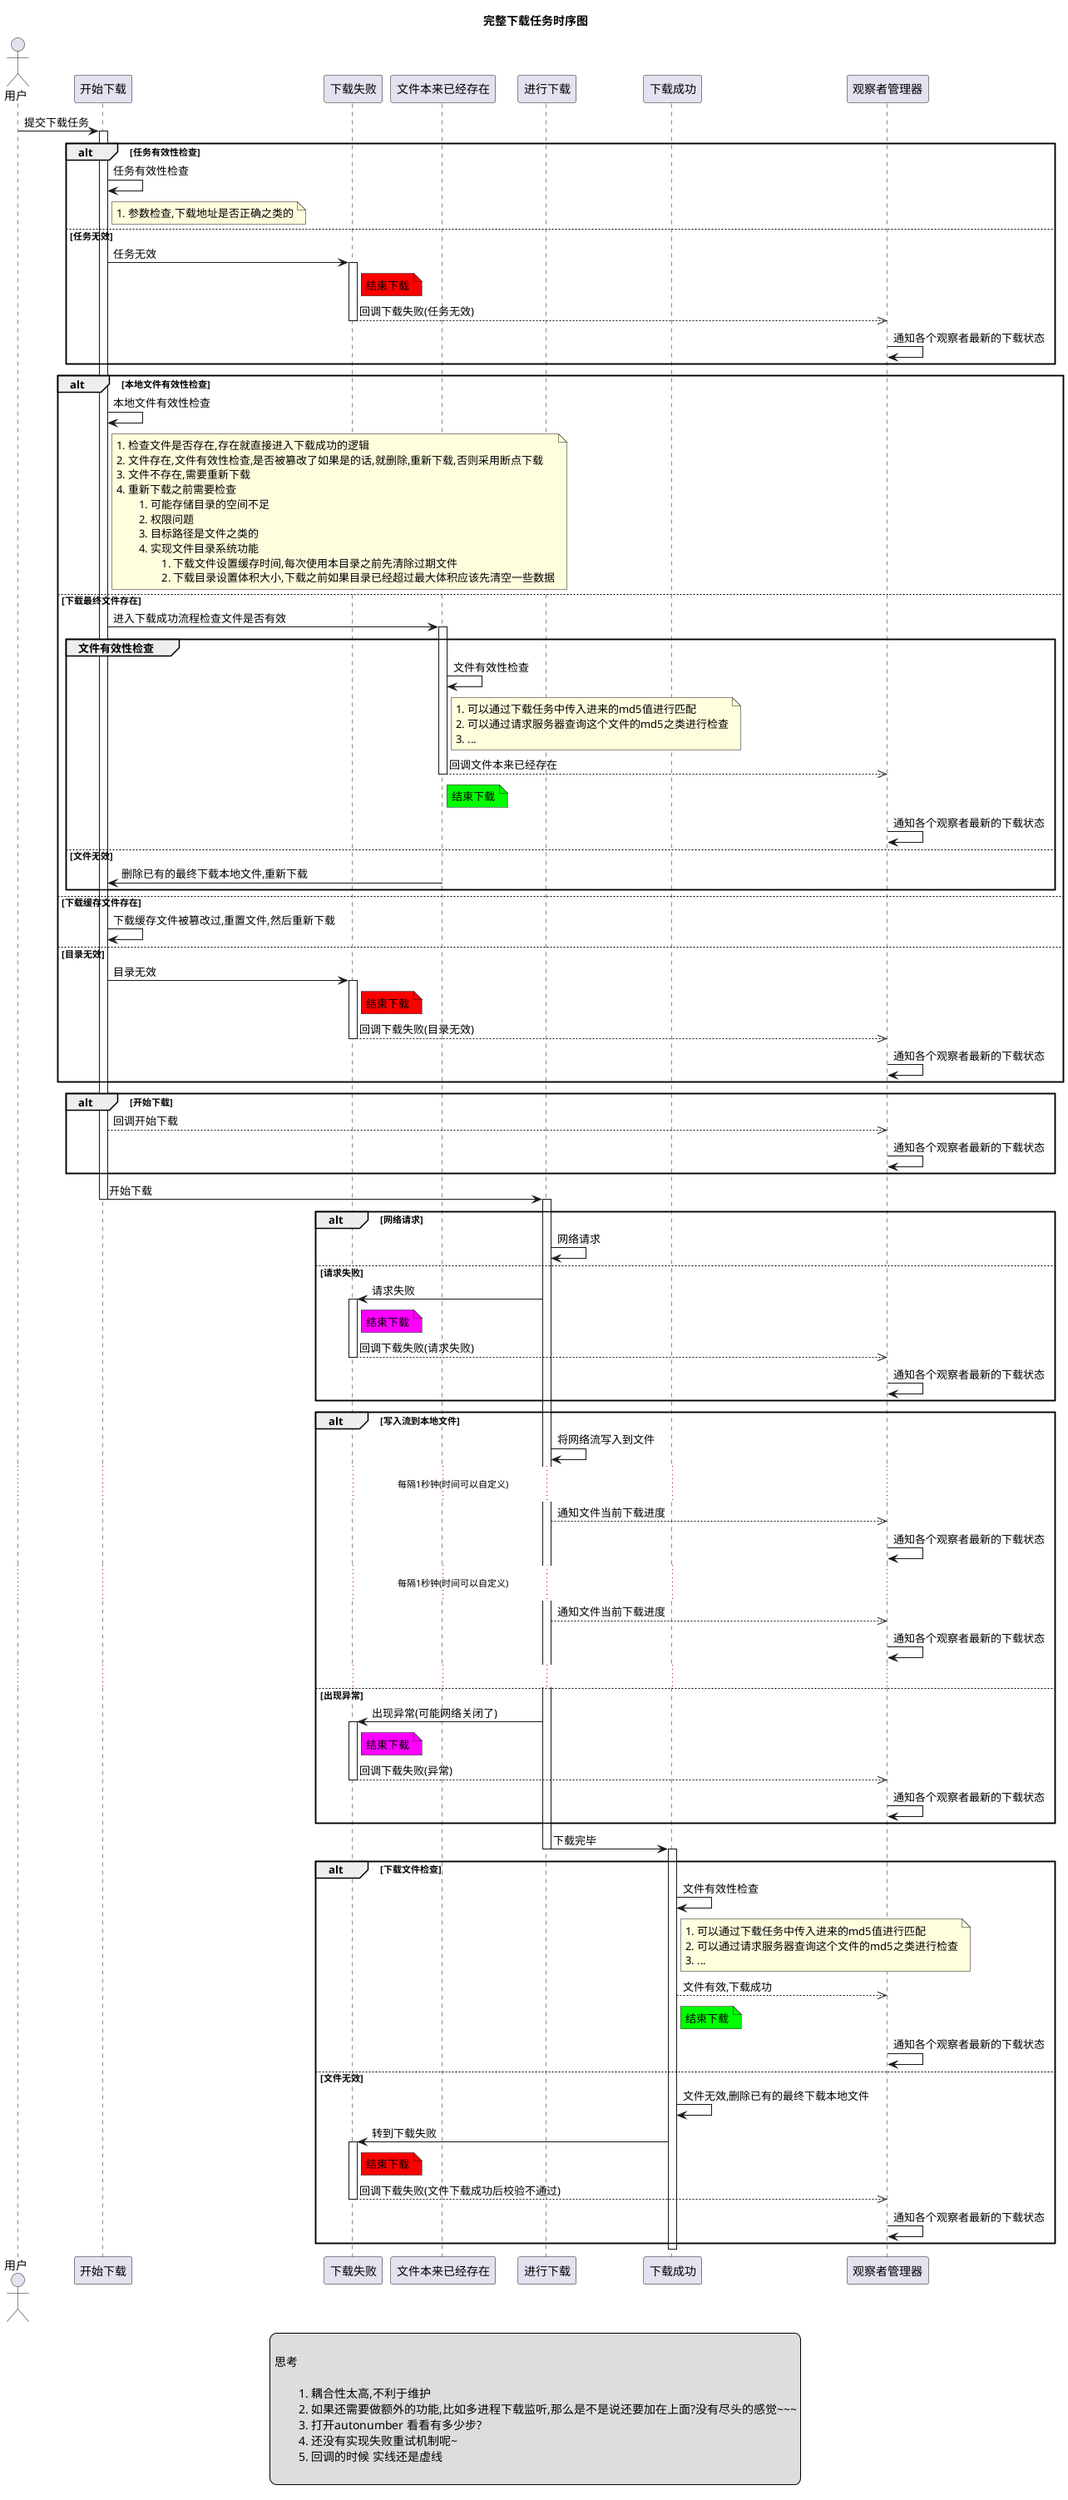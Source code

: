 @startuml

title 完整下载任务时序图

'autonumber

actor 用户
'control 下载停止
用户 -> 开始下载: 提交下载任务

activate 开始下载

	alt 任务有效性检查
		开始下载 -> 开始下载: 任务有效性检查
		note right of 开始下载
			1. 参数检查,下载地址是否正确之类的
		end note
	else 任务无效
		开始下载 -> 下载失败: 任务无效
		activate 下载失败
		note right of 下载失败 #ff0000
            结束下载
        end note
		下载失败 -->> 观察者管理器: 回调下载失败(任务无效)
		deactivate 下载失败
		观察者管理器 -> 观察者管理器: 通知各个观察者最新的下载状态
	end

	alt 本地文件有效性检查
		开始下载 -> 开始下载: 本地文件有效性检查
		note right of 开始下载
			1. 检查文件是否存在,存在就直接进入下载成功的逻辑
			2. 文件存在,文件有效性检查,是否被篡改了如果是的话,就删除,重新下载,否则采用断点下载
			3. 文件不存在,需要重新下载
			4. 重新下载之前需要检查
				1. 可能存储目录的空间不足
				2. 权限问题
				3. 目标路径是文件之类的
				4. 实现文件目录系统功能
					1. 下载文件设置缓存时间,每次使用本目录之前先清除过期文件
					2. 下载目录设置体积大小,下载之前如果目录已经超过最大体积应该先清空一些数据
		end note
	else 下载最终文件存在
		开始下载 -> 文件本来已经存在: 进入下载成功流程检查文件是否有效
		group 文件有效性检查
			activate 文件本来已经存在
			文件本来已经存在 -> 文件本来已经存在: 文件有效性检查
			note right of 文件本来已经存在
				1. 可以通过下载任务中传入进来的md5值进行匹配
				2. 可以通过请求服务器查询这个文件的md5之类进行检查
				3. ...
			end note
			文件本来已经存在 -->> 观察者管理器: 回调文件本来已经存在
			note right of 文件本来已经存在 #00ff00
	                结束下载
	            end note
            deactivate 文件本来已经存在
            观察者管理器 -> 观察者管理器: 通知各个观察者最新的下载状态
		else 文件无效
			文件本来已经存在 -> 开始下载: 删除已有的最终下载本地文件,重新下载
		end



	else 下载缓存文件存在
		开始下载 -> 开始下载: 下载缓存文件被篡改过,重置文件,然后重新下载

	else 目录无效
		开始下载 -> 下载失败: 目录无效
		activate 下载失败
		note right of 下载失败 #ff0000
            结束下载
        end note
		下载失败 -->> 观察者管理器: 回调下载失败(目录无效)
		deactivate 下载失败
		观察者管理器 -> 观察者管理器: 通知各个观察者最新的下载状态
	end

	alt 开始下载
		开始下载 -->> 观察者管理器: 回调开始下载
		观察者管理器 -> 观察者管理器: 通知各个观察者最新的下载状态
	end

	开始下载 -> 进行下载: 开始下载
deactivate 开始下载

activate 进行下载



	alt 网络请求
		进行下载 -> 进行下载: 网络请求
	else 请求失败
		进行下载 -> 下载失败: 请求失败
		activate 下载失败
		note right of 下载失败 #ff00ff
            结束下载
        end note
		下载失败 -->> 观察者管理器: 回调下载失败(请求失败)
		deactivate 下载失败
		观察者管理器 -> 观察者管理器: 通知各个观察者最新的下载状态
	end

	alt 写入流到本地文件
		进行下载 -> 进行下载: 将网络流写入到文件
		...每隔1秒钟(时间可以自定义)...
		进行下载 -->> 观察者管理器: 通知文件当前下载进度
		观察者管理器 -> 观察者管理器: 通知各个观察者最新的下载状态
		...每隔1秒钟(时间可以自定义)...
		进行下载 -->> 观察者管理器: 通知文件当前下载进度
		观察者管理器 -> 观察者管理器: 通知各个观察者最新的下载状态
		...
	else 出现异常
		进行下载 -> 下载失败: 出现异常(可能网络关闭了)
		activate 下载失败
		note right of 下载失败 #ff00ff
            结束下载
        end note
		下载失败 -->> 观察者管理器: 回调下载失败(异常)
        deactivate 下载失败
        观察者管理器 -> 观察者管理器: 通知各个观察者最新的下载状态
	end

	进行下载 -> 下载成功: 下载完毕

deactivate 进行下载


activate 下载成功
	alt 下载文件检查
		下载成功 -> 下载成功: 文件有效性检查
		note right of 下载成功
			1. 可以通过下载任务中传入进来的md5值进行匹配
			2. 可以通过请求服务器查询这个文件的md5之类进行检查
			3. ...
		end note
		下载成功 -->> 观察者管理器: 文件有效,下载成功
		note right of 下载成功 #00ff00
            结束下载
        end note
        观察者管理器 -> 观察者管理器: 通知各个观察者最新的下载状态
	else 文件无效
		下载成功 -> 下载成功: 文件无效,删除已有的最终下载本地文件
		下载成功 -> 下载失败: 转到下载失败
		activate 下载失败
		note right of 下载失败 #ff0000
            结束下载
        end note
		下载失败 -->> 观察者管理器: 回调下载失败(文件下载成功后校验不通过)
        deactivate 下载失败
        观察者管理器 -> 观察者管理器: 通知各个观察者最新的下载状态
	end

deactivate 下载成功

control 观察者管理器

legend center

思考

	1. 耦合性太高,不利于维护
	2. 如果还需要做额外的功能,比如多进程下载监听,那么是不是说还要加在上面?没有尽头的感觉~~~
	3. 打开autonumber 看看有多少步?
	4. 还没有实现失败重试机制呢~
	5. 回调的时候 实线还是虚线

endlegend

@enduml